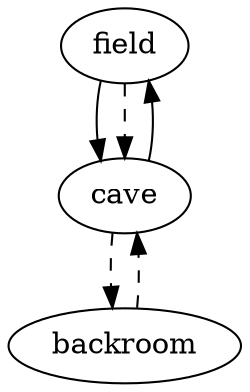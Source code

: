 digraph map {
	field -> cave
	field -> cave[style=dashed]
	cave -> field
	cave -> backroom[style=dashed]
	backroom -> cave[style=dashed]
}
